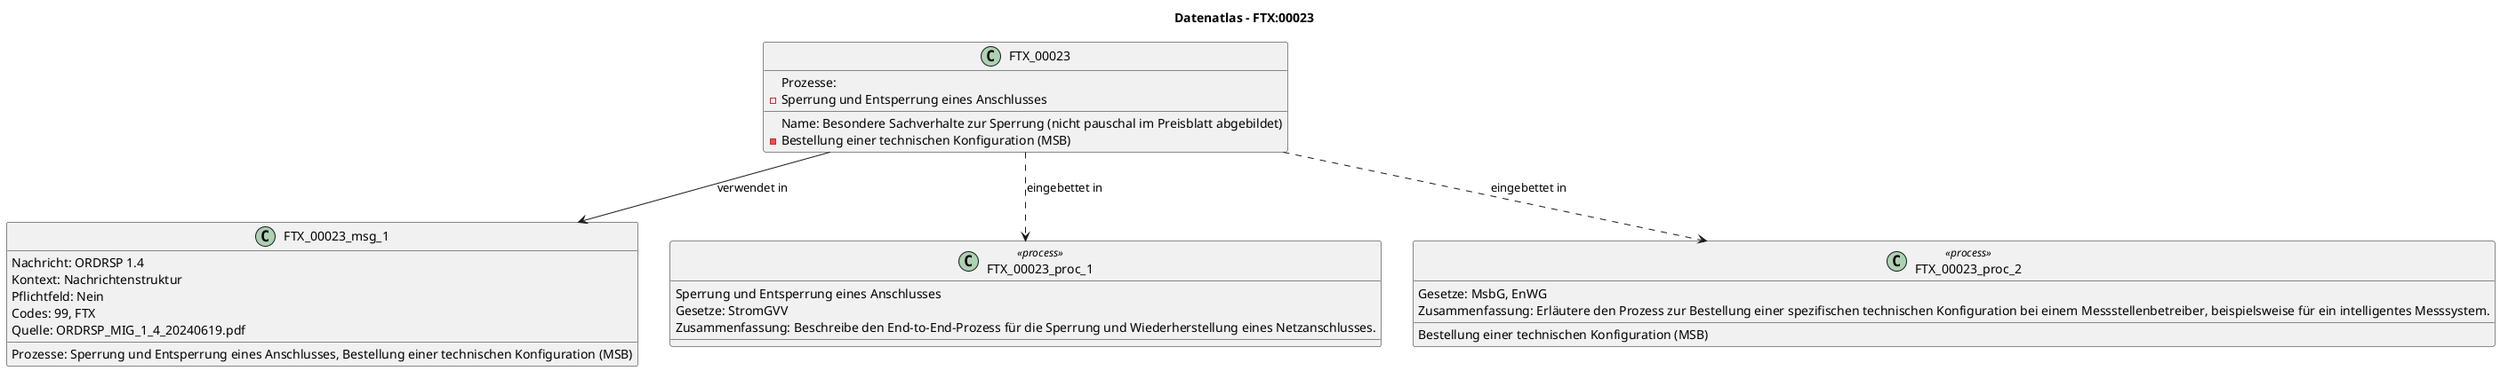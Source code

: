 @startuml
title Datenatlas – FTX:00023
class FTX_00023 {
  Name: Besondere Sachverhalte zur Sperrung (nicht pauschal im Preisblatt abgebildet)
  Prozesse:
    - Sperrung und Entsperrung eines Anschlusses
    - Bestellung einer technischen Konfiguration (MSB)
}
class FTX_00023_msg_1 {
  Nachricht: ORDRSP 1.4
  Kontext: Nachrichtenstruktur
  Pflichtfeld: Nein
  Codes: 99, FTX
  Prozesse: Sperrung und Entsperrung eines Anschlusses, Bestellung einer technischen Konfiguration (MSB)
  Quelle: ORDRSP_MIG_1_4_20240619.pdf
}
FTX_00023 --> FTX_00023_msg_1 : verwendet in
class FTX_00023_proc_1 <<process>> {
  Sperrung und Entsperrung eines Anschlusses
  Gesetze: StromGVV
  Zusammenfassung: Beschreibe den End-to-End-Prozess für die Sperrung und Wiederherstellung eines Netzanschlusses.
}
FTX_00023 ..> FTX_00023_proc_1 : eingebettet in
class FTX_00023_proc_2 <<process>> {
  Bestellung einer technischen Konfiguration (MSB)
  Gesetze: MsbG, EnWG
  Zusammenfassung: Erläutere den Prozess zur Bestellung einer spezifischen technischen Konfiguration bei einem Messstellenbetreiber, beispielsweise für ein intelligentes Messsystem.
}
FTX_00023 ..> FTX_00023_proc_2 : eingebettet in
@enduml